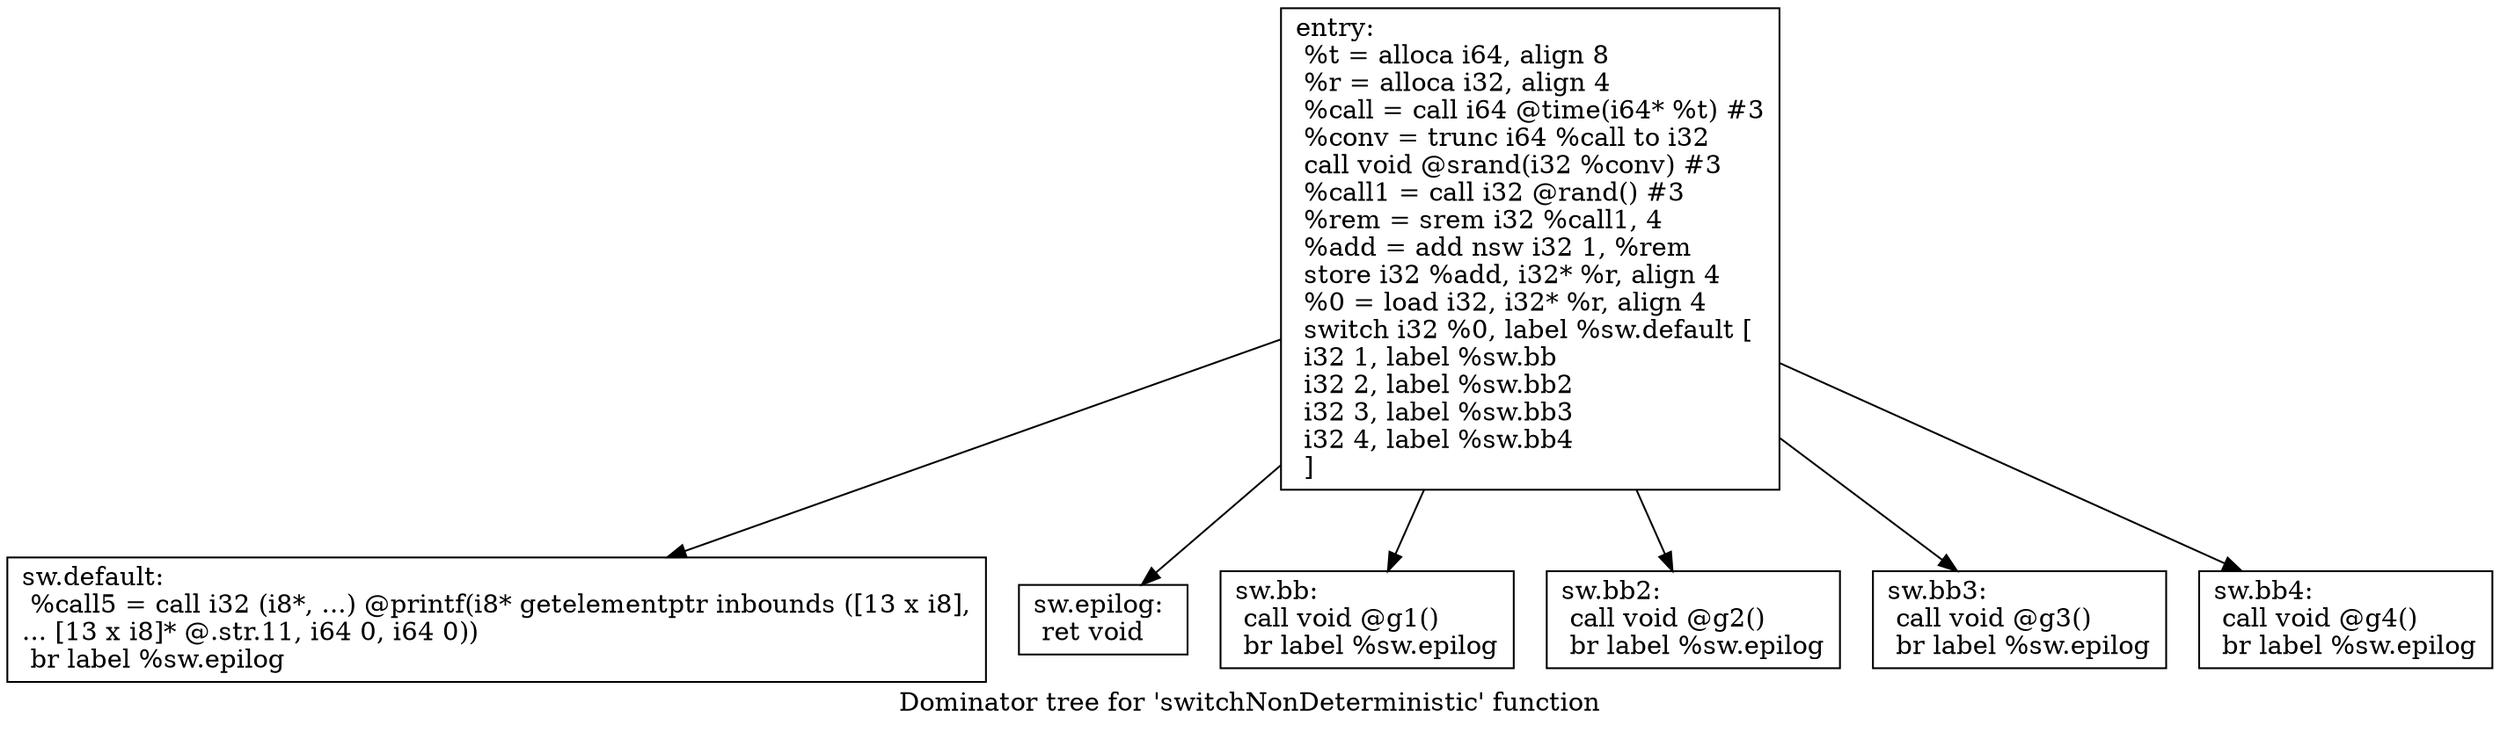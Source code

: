 digraph "Dominator tree for 'switchNonDeterministic' function" {
	label="Dominator tree for 'switchNonDeterministic' function";

	Node0x10483e0 [shape=record,label="{entry:\l  %t = alloca i64, align 8\l  %r = alloca i32, align 4\l  %call = call i64 @time(i64* %t) #3\l  %conv = trunc i64 %call to i32\l  call void @srand(i32 %conv) #3\l  %call1 = call i32 @rand() #3\l  %rem = srem i32 %call1, 4\l  %add = add nsw i32 1, %rem\l  store i32 %add, i32* %r, align 4\l  %0 = load i32, i32* %r, align 4\l  switch i32 %0, label %sw.default [\l    i32 1, label %sw.bb\l    i32 2, label %sw.bb2\l    i32 3, label %sw.bb3\l    i32 4, label %sw.bb4\l  ]\l}"];
	Node0x10483e0 -> Node0x1047d90;
	Node0x10483e0 -> Node0x1046990;
	Node0x10483e0 -> Node0x103c180;
	Node0x10483e0 -> Node0x10458c0;
	Node0x10483e0 -> Node0x1045900;
	Node0x10483e0 -> Node0x1045940;
	Node0x1047d90 [shape=record,label="{sw.default:                                       \l  %call5 = call i32 (i8*, ...) @printf(i8* getelementptr inbounds ([13 x i8],\l... [13 x i8]* @.str.11, i64 0, i64 0))\l  br label %sw.epilog\l}"];
	Node0x1046990 [shape=record,label="{sw.epilog:                                        \l  ret void\l}"];
	Node0x103c180 [shape=record,label="{sw.bb:                                            \l  call void @g1()\l  br label %sw.epilog\l}"];
	Node0x10458c0 [shape=record,label="{sw.bb2:                                           \l  call void @g2()\l  br label %sw.epilog\l}"];
	Node0x1045900 [shape=record,label="{sw.bb3:                                           \l  call void @g3()\l  br label %sw.epilog\l}"];
	Node0x1045940 [shape=record,label="{sw.bb4:                                           \l  call void @g4()\l  br label %sw.epilog\l}"];
}
